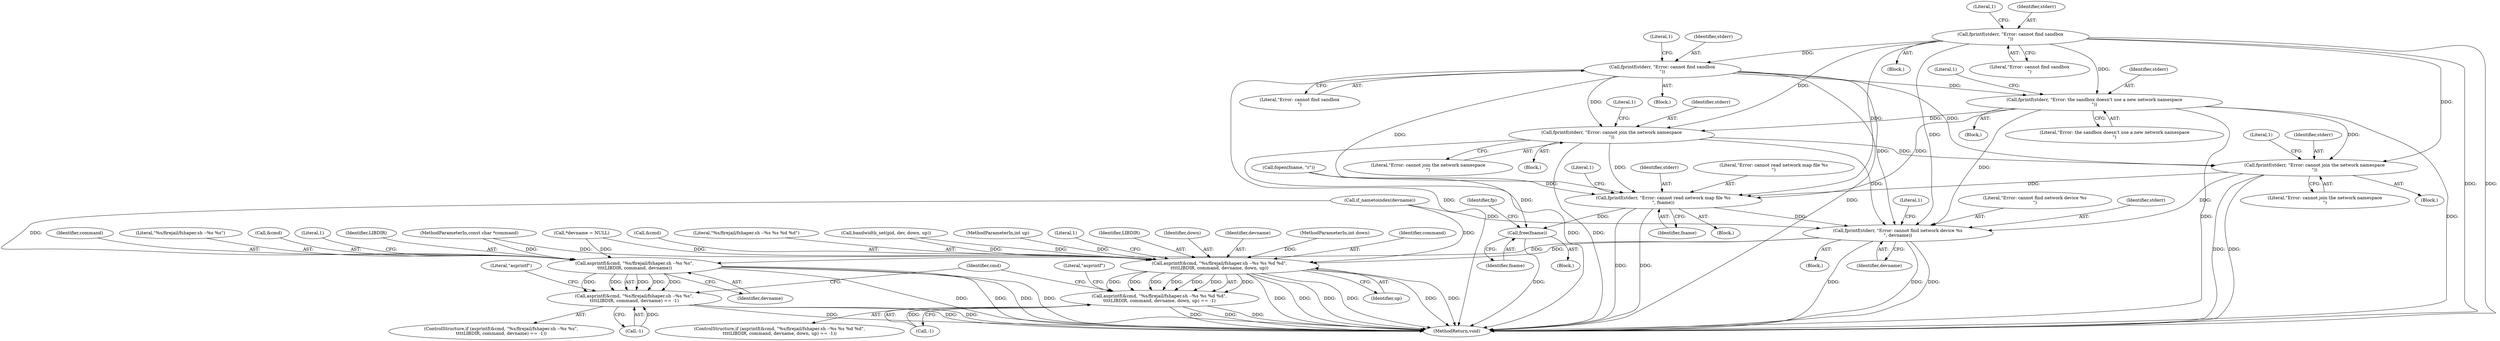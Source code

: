 digraph "0_firejail_5d43fdcd215203868d440ffc42036f5f5ffc89fc@API" {
"1000119" [label="(Call,fprintf(stderr, \"Error: cannot find sandbox\n\"))"];
"1000131" [label="(Call,fprintf(stderr, \"Error: cannot find sandbox\n\"))"];
"1000160" [label="(Call,fprintf(stderr, \"Error: the sandbox doesn't use a new network namespace\n\"))"];
"1000175" [label="(Call,fprintf(stderr, \"Error: cannot join the network namespace\n\"))"];
"1000186" [label="(Call,fprintf(stderr, \"Error: cannot join the network namespace\n\"))"];
"1000244" [label="(Call,fprintf(stderr, \"Error: cannot read network map file %s\n\", fname))"];
"1000313" [label="(Call,fprintf(stderr, \"Error: cannot find network device %s\n\", devname))"];
"1000340" [label="(Call,asprintf(&cmd, \"%s/firejail/fshaper.sh --%s %s %d %d\",\n\t\t\t\tLIBDIR, command, devname, down, up))"];
"1000339" [label="(Call,asprintf(&cmd, \"%s/firejail/fshaper.sh --%s %s %d %d\",\n\t\t\t\tLIBDIR, command, devname, down, up) == -1)"];
"1000357" [label="(Call,asprintf(&cmd, \"%s/firejail/fshaper.sh --%s %s\",\n\t\t\t\tLIBDIR, command, devname))"];
"1000356" [label="(Call,asprintf(&cmd, \"%s/firejail/fshaper.sh --%s %s\",\n\t\t\t\tLIBDIR, command, devname) == -1)"];
"1000320" [label="(Call,free(fname))"];
"1000344" [label="(Identifier,LIBDIR)"];
"1000160" [label="(Call,fprintf(stderr, \"Error: the sandbox doesn't use a new network namespace\n\"))"];
"1000186" [label="(Call,fprintf(stderr, \"Error: cannot join the network namespace\n\"))"];
"1000347" [label="(Identifier,down)"];
"1000362" [label="(Identifier,command)"];
"1000179" [label="(Literal,1)"];
"1000213" [label="(Call,*devname = NULL)"];
"1000346" [label="(Identifier,devname)"];
"1000123" [label="(Literal,1)"];
"1000338" [label="(ControlStructure,if (asprintf(&cmd, \"%s/firejail/fshaper.sh --%s %s %d %d\",\n\t\t\t\tLIBDIR, command, devname, down, up) == -1))"];
"1000355" [label="(ControlStructure,if (asprintf(&cmd, \"%s/firejail/fshaper.sh --%s %s\",\n\t\t\t\tLIBDIR, command, devname) == -1))"];
"1000315" [label="(Literal,\"Error: cannot find network device %s\n\")"];
"1000367" [label="(Literal,\"asprintf\")"];
"1000312" [label="(Block,)"];
"1000104" [label="(MethodParameterIn,int down)"];
"1000133" [label="(Literal,\"Error: cannot find sandbox\n\")"];
"1000245" [label="(Identifier,stderr)"];
"1000174" [label="(Block,)"];
"1000340" [label="(Call,asprintf(&cmd, \"%s/firejail/fshaper.sh --%s %s %d %d\",\n\t\t\t\tLIBDIR, command, devname, down, up))"];
"1000316" [label="(Identifier,devname)"];
"1000309" [label="(Call,if_nametoindex(devname))"];
"1000161" [label="(Identifier,stderr)"];
"1000243" [label="(Block,)"];
"1000246" [label="(Literal,\"Error: cannot read network map file %s\n\")"];
"1000132" [label="(Identifier,stderr)"];
"1000314" [label="(Identifier,stderr)"];
"1000120" [label="(Identifier,stderr)"];
"1000358" [label="(Call,&cmd)"];
"1000357" [label="(Call,asprintf(&cmd, \"%s/firejail/fshaper.sh --%s %s\",\n\t\t\t\tLIBDIR, command, devname))"];
"1000177" [label="(Literal,\"Error: cannot join the network namespace\n\")"];
"1000345" [label="(Identifier,command)"];
"1000356" [label="(Call,asprintf(&cmd, \"%s/firejail/fshaper.sh --%s %s\",\n\t\t\t\tLIBDIR, command, devname) == -1)"];
"1000188" [label="(Literal,\"Error: cannot join the network namespace\n\")"];
"1000187" [label="(Identifier,stderr)"];
"1000247" [label="(Identifier,fname)"];
"1000131" [label="(Call,fprintf(stderr, \"Error: cannot find sandbox\n\"))"];
"1000365" [label="(Literal,1)"];
"1000313" [label="(Call,fprintf(stderr, \"Error: cannot find network device %s\n\", devname))"];
"1000164" [label="(Literal,1)"];
"1000318" [label="(Literal,1)"];
"1000361" [label="(Identifier,LIBDIR)"];
"1000159" [label="(Block,)"];
"1000320" [label="(Call,free(fname))"];
"1000339" [label="(Call,asprintf(&cmd, \"%s/firejail/fshaper.sh --%s %s %d %d\",\n\t\t\t\tLIBDIR, command, devname, down, up) == -1)"];
"1000341" [label="(Call,&cmd)"];
"1000237" [label="(Call,fopen(fname, \"r\"))"];
"1000343" [label="(Literal,\"%s/firejail/fshaper.sh --%s %s %d %d\")"];
"1000185" [label="(Block,)"];
"1000175" [label="(Call,fprintf(stderr, \"Error: cannot join the network namespace\n\"))"];
"1000176" [label="(Identifier,stderr)"];
"1000118" [label="(Block,)"];
"1000244" [label="(Call,fprintf(stderr, \"Error: cannot read network map file %s\n\", fname))"];
"1000364" [label="(Call,-1)"];
"1000197" [label="(Call,bandwidth_set(pid, dev, down, up))"];
"1000363" [label="(Identifier,devname)"];
"1000135" [label="(Literal,1)"];
"1000349" [label="(Call,-1)"];
"1000121" [label="(Literal,\"Error: cannot find sandbox\n\")"];
"1000119" [label="(Call,fprintf(stderr, \"Error: cannot find sandbox\n\"))"];
"1000190" [label="(Literal,1)"];
"1000218" [label="(Block,)"];
"1000352" [label="(Literal,\"asprintf\")"];
"1000162" [label="(Literal,\"Error: the sandbox doesn't use a new network namespace\n\")"];
"1000249" [label="(Literal,1)"];
"1000383" [label="(Identifier,cmd)"];
"1000105" [label="(MethodParameterIn,int up)"];
"1000350" [label="(Literal,1)"];
"1000360" [label="(Literal,\"%s/firejail/fshaper.sh --%s %s\")"];
"1000323" [label="(Identifier,fp)"];
"1000321" [label="(Identifier,fname)"];
"1000428" [label="(MethodReturn,void)"];
"1000130" [label="(Block,)"];
"1000348" [label="(Identifier,up)"];
"1000102" [label="(MethodParameterIn,const char *command)"];
"1000119" -> "1000118"  [label="AST: "];
"1000119" -> "1000121"  [label="CFG: "];
"1000120" -> "1000119"  [label="AST: "];
"1000121" -> "1000119"  [label="AST: "];
"1000123" -> "1000119"  [label="CFG: "];
"1000119" -> "1000428"  [label="DDG: "];
"1000119" -> "1000428"  [label="DDG: "];
"1000119" -> "1000131"  [label="DDG: "];
"1000119" -> "1000160"  [label="DDG: "];
"1000119" -> "1000175"  [label="DDG: "];
"1000119" -> "1000186"  [label="DDG: "];
"1000119" -> "1000244"  [label="DDG: "];
"1000119" -> "1000313"  [label="DDG: "];
"1000131" -> "1000130"  [label="AST: "];
"1000131" -> "1000133"  [label="CFG: "];
"1000132" -> "1000131"  [label="AST: "];
"1000133" -> "1000131"  [label="AST: "];
"1000135" -> "1000131"  [label="CFG: "];
"1000131" -> "1000428"  [label="DDG: "];
"1000131" -> "1000428"  [label="DDG: "];
"1000131" -> "1000160"  [label="DDG: "];
"1000131" -> "1000175"  [label="DDG: "];
"1000131" -> "1000186"  [label="DDG: "];
"1000131" -> "1000244"  [label="DDG: "];
"1000131" -> "1000313"  [label="DDG: "];
"1000160" -> "1000159"  [label="AST: "];
"1000160" -> "1000162"  [label="CFG: "];
"1000161" -> "1000160"  [label="AST: "];
"1000162" -> "1000160"  [label="AST: "];
"1000164" -> "1000160"  [label="CFG: "];
"1000160" -> "1000428"  [label="DDG: "];
"1000160" -> "1000428"  [label="DDG: "];
"1000160" -> "1000175"  [label="DDG: "];
"1000160" -> "1000186"  [label="DDG: "];
"1000160" -> "1000244"  [label="DDG: "];
"1000160" -> "1000313"  [label="DDG: "];
"1000175" -> "1000174"  [label="AST: "];
"1000175" -> "1000177"  [label="CFG: "];
"1000176" -> "1000175"  [label="AST: "];
"1000177" -> "1000175"  [label="AST: "];
"1000179" -> "1000175"  [label="CFG: "];
"1000175" -> "1000428"  [label="DDG: "];
"1000175" -> "1000428"  [label="DDG: "];
"1000175" -> "1000186"  [label="DDG: "];
"1000175" -> "1000244"  [label="DDG: "];
"1000175" -> "1000313"  [label="DDG: "];
"1000186" -> "1000185"  [label="AST: "];
"1000186" -> "1000188"  [label="CFG: "];
"1000187" -> "1000186"  [label="AST: "];
"1000188" -> "1000186"  [label="AST: "];
"1000190" -> "1000186"  [label="CFG: "];
"1000186" -> "1000428"  [label="DDG: "];
"1000186" -> "1000428"  [label="DDG: "];
"1000186" -> "1000244"  [label="DDG: "];
"1000186" -> "1000313"  [label="DDG: "];
"1000244" -> "1000243"  [label="AST: "];
"1000244" -> "1000247"  [label="CFG: "];
"1000245" -> "1000244"  [label="AST: "];
"1000246" -> "1000244"  [label="AST: "];
"1000247" -> "1000244"  [label="AST: "];
"1000249" -> "1000244"  [label="CFG: "];
"1000244" -> "1000428"  [label="DDG: "];
"1000244" -> "1000428"  [label="DDG: "];
"1000237" -> "1000244"  [label="DDG: "];
"1000244" -> "1000313"  [label="DDG: "];
"1000244" -> "1000320"  [label="DDG: "];
"1000313" -> "1000312"  [label="AST: "];
"1000313" -> "1000316"  [label="CFG: "];
"1000314" -> "1000313"  [label="AST: "];
"1000315" -> "1000313"  [label="AST: "];
"1000316" -> "1000313"  [label="AST: "];
"1000318" -> "1000313"  [label="CFG: "];
"1000313" -> "1000428"  [label="DDG: "];
"1000313" -> "1000428"  [label="DDG: "];
"1000313" -> "1000428"  [label="DDG: "];
"1000309" -> "1000313"  [label="DDG: "];
"1000313" -> "1000340"  [label="DDG: "];
"1000313" -> "1000357"  [label="DDG: "];
"1000340" -> "1000339"  [label="AST: "];
"1000340" -> "1000348"  [label="CFG: "];
"1000341" -> "1000340"  [label="AST: "];
"1000343" -> "1000340"  [label="AST: "];
"1000344" -> "1000340"  [label="AST: "];
"1000345" -> "1000340"  [label="AST: "];
"1000346" -> "1000340"  [label="AST: "];
"1000347" -> "1000340"  [label="AST: "];
"1000348" -> "1000340"  [label="AST: "];
"1000350" -> "1000340"  [label="CFG: "];
"1000340" -> "1000428"  [label="DDG: "];
"1000340" -> "1000428"  [label="DDG: "];
"1000340" -> "1000428"  [label="DDG: "];
"1000340" -> "1000428"  [label="DDG: "];
"1000340" -> "1000428"  [label="DDG: "];
"1000340" -> "1000428"  [label="DDG: "];
"1000340" -> "1000339"  [label="DDG: "];
"1000340" -> "1000339"  [label="DDG: "];
"1000340" -> "1000339"  [label="DDG: "];
"1000340" -> "1000339"  [label="DDG: "];
"1000340" -> "1000339"  [label="DDG: "];
"1000340" -> "1000339"  [label="DDG: "];
"1000340" -> "1000339"  [label="DDG: "];
"1000102" -> "1000340"  [label="DDG: "];
"1000309" -> "1000340"  [label="DDG: "];
"1000213" -> "1000340"  [label="DDG: "];
"1000197" -> "1000340"  [label="DDG: "];
"1000197" -> "1000340"  [label="DDG: "];
"1000104" -> "1000340"  [label="DDG: "];
"1000105" -> "1000340"  [label="DDG: "];
"1000339" -> "1000338"  [label="AST: "];
"1000339" -> "1000349"  [label="CFG: "];
"1000349" -> "1000339"  [label="AST: "];
"1000352" -> "1000339"  [label="CFG: "];
"1000383" -> "1000339"  [label="CFG: "];
"1000339" -> "1000428"  [label="DDG: "];
"1000339" -> "1000428"  [label="DDG: "];
"1000339" -> "1000428"  [label="DDG: "];
"1000349" -> "1000339"  [label="DDG: "];
"1000357" -> "1000356"  [label="AST: "];
"1000357" -> "1000363"  [label="CFG: "];
"1000358" -> "1000357"  [label="AST: "];
"1000360" -> "1000357"  [label="AST: "];
"1000361" -> "1000357"  [label="AST: "];
"1000362" -> "1000357"  [label="AST: "];
"1000363" -> "1000357"  [label="AST: "];
"1000365" -> "1000357"  [label="CFG: "];
"1000357" -> "1000428"  [label="DDG: "];
"1000357" -> "1000428"  [label="DDG: "];
"1000357" -> "1000428"  [label="DDG: "];
"1000357" -> "1000428"  [label="DDG: "];
"1000357" -> "1000356"  [label="DDG: "];
"1000357" -> "1000356"  [label="DDG: "];
"1000357" -> "1000356"  [label="DDG: "];
"1000357" -> "1000356"  [label="DDG: "];
"1000357" -> "1000356"  [label="DDG: "];
"1000102" -> "1000357"  [label="DDG: "];
"1000309" -> "1000357"  [label="DDG: "];
"1000213" -> "1000357"  [label="DDG: "];
"1000356" -> "1000355"  [label="AST: "];
"1000356" -> "1000364"  [label="CFG: "];
"1000364" -> "1000356"  [label="AST: "];
"1000367" -> "1000356"  [label="CFG: "];
"1000383" -> "1000356"  [label="CFG: "];
"1000356" -> "1000428"  [label="DDG: "];
"1000356" -> "1000428"  [label="DDG: "];
"1000356" -> "1000428"  [label="DDG: "];
"1000364" -> "1000356"  [label="DDG: "];
"1000320" -> "1000218"  [label="AST: "];
"1000320" -> "1000321"  [label="CFG: "];
"1000321" -> "1000320"  [label="AST: "];
"1000323" -> "1000320"  [label="CFG: "];
"1000320" -> "1000428"  [label="DDG: "];
"1000237" -> "1000320"  [label="DDG: "];
}
